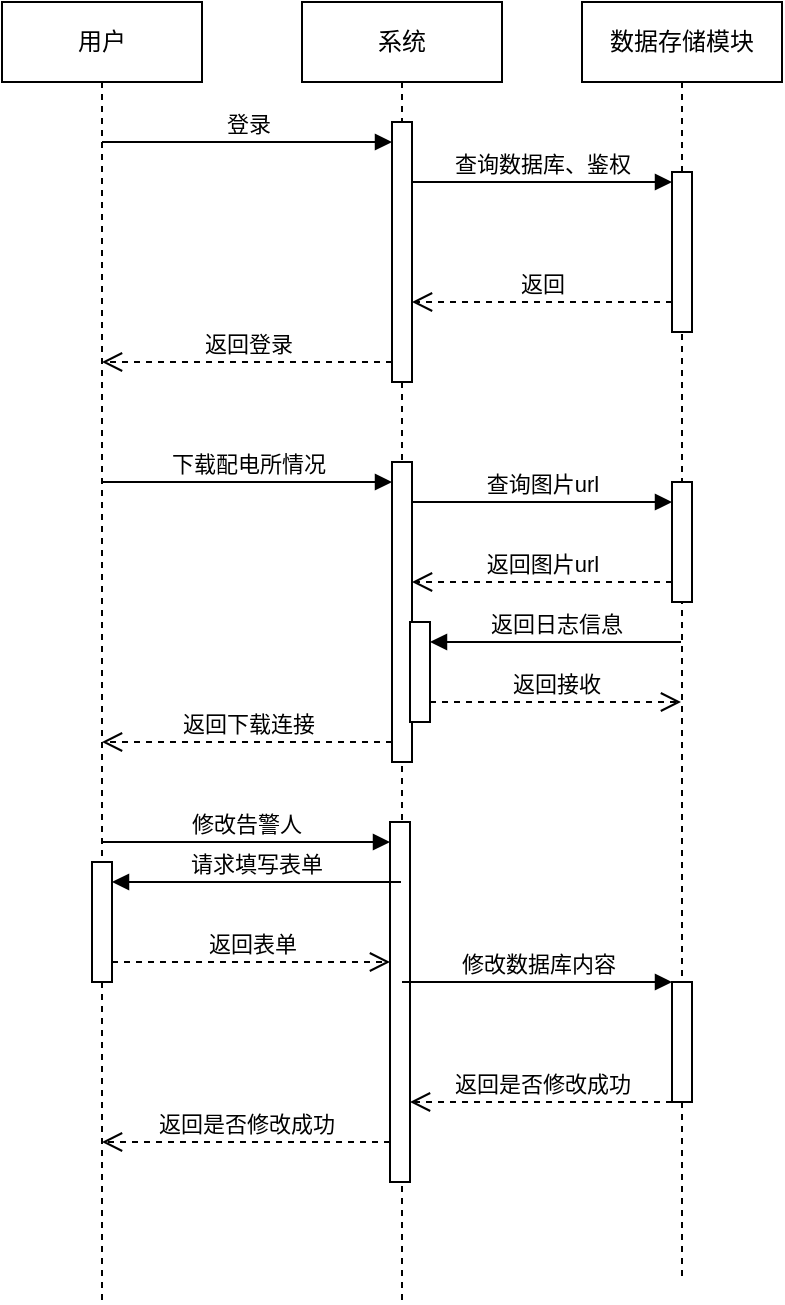 <mxfile version="21.0.6" type="github">
  <diagram name="第 1 页" id="GbeAPPTH8N0psqSGH3Lb">
    <mxGraphModel dx="1002" dy="573" grid="1" gridSize="10" guides="1" tooltips="1" connect="1" arrows="1" fold="1" page="1" pageScale="1" pageWidth="827" pageHeight="1169" math="0" shadow="0">
      <root>
        <mxCell id="0" />
        <mxCell id="1" parent="0" />
        <mxCell id="DcM5iLWy5LF_-Y-xgWSp-1" value="用户" style="shape=umlLifeline;perimeter=lifelinePerimeter;whiteSpace=wrap;html=1;container=1;dropTarget=0;collapsible=0;recursiveResize=0;outlineConnect=0;portConstraint=eastwest;newEdgeStyle={&quot;edgeStyle&quot;:&quot;elbowEdgeStyle&quot;,&quot;elbow&quot;:&quot;vertical&quot;,&quot;curved&quot;:0,&quot;rounded&quot;:0};" parent="1" vertex="1">
          <mxGeometry x="170" y="110" width="100" height="650" as="geometry" />
        </mxCell>
        <mxCell id="BpoWaGnyZr-J18lRB5yT-1" value="" style="html=1;points=[];perimeter=orthogonalPerimeter;outlineConnect=0;targetShapes=umlLifeline;portConstraint=eastwest;newEdgeStyle={&quot;edgeStyle&quot;:&quot;elbowEdgeStyle&quot;,&quot;elbow&quot;:&quot;vertical&quot;,&quot;curved&quot;:0,&quot;rounded&quot;:0};" vertex="1" parent="DcM5iLWy5LF_-Y-xgWSp-1">
          <mxGeometry x="45" y="430" width="10" height="60" as="geometry" />
        </mxCell>
        <mxCell id="DcM5iLWy5LF_-Y-xgWSp-2" value="系统" style="shape=umlLifeline;perimeter=lifelinePerimeter;whiteSpace=wrap;html=1;container=1;dropTarget=0;collapsible=0;recursiveResize=0;outlineConnect=0;portConstraint=eastwest;newEdgeStyle={&quot;edgeStyle&quot;:&quot;elbowEdgeStyle&quot;,&quot;elbow&quot;:&quot;vertical&quot;,&quot;curved&quot;:0,&quot;rounded&quot;:0};" parent="1" vertex="1">
          <mxGeometry x="320" y="110" width="100" height="650" as="geometry" />
        </mxCell>
        <mxCell id="DcM5iLWy5LF_-Y-xgWSp-5" value="" style="html=1;points=[];perimeter=orthogonalPerimeter;outlineConnect=0;targetShapes=umlLifeline;portConstraint=eastwest;newEdgeStyle={&quot;edgeStyle&quot;:&quot;elbowEdgeStyle&quot;,&quot;elbow&quot;:&quot;vertical&quot;,&quot;curved&quot;:0,&quot;rounded&quot;:0};" parent="DcM5iLWy5LF_-Y-xgWSp-2" vertex="1">
          <mxGeometry x="45" y="60" width="10" height="130" as="geometry" />
        </mxCell>
        <mxCell id="DcM5iLWy5LF_-Y-xgWSp-11" value="" style="html=1;points=[];perimeter=orthogonalPerimeter;outlineConnect=0;targetShapes=umlLifeline;portConstraint=eastwest;newEdgeStyle={&quot;edgeStyle&quot;:&quot;elbowEdgeStyle&quot;,&quot;elbow&quot;:&quot;vertical&quot;,&quot;curved&quot;:0,&quot;rounded&quot;:0};" parent="DcM5iLWy5LF_-Y-xgWSp-2" vertex="1">
          <mxGeometry x="45" y="230" width="10" height="150" as="geometry" />
        </mxCell>
        <mxCell id="DcM5iLWy5LF_-Y-xgWSp-17" value="" style="html=1;points=[];perimeter=orthogonalPerimeter;outlineConnect=0;targetShapes=umlLifeline;portConstraint=eastwest;newEdgeStyle={&quot;edgeStyle&quot;:&quot;elbowEdgeStyle&quot;,&quot;elbow&quot;:&quot;vertical&quot;,&quot;curved&quot;:0,&quot;rounded&quot;:0};" parent="DcM5iLWy5LF_-Y-xgWSp-2" vertex="1">
          <mxGeometry x="54" y="310" width="10" height="50" as="geometry" />
        </mxCell>
        <mxCell id="DcM5iLWy5LF_-Y-xgWSp-20" value="" style="html=1;points=[];perimeter=orthogonalPerimeter;outlineConnect=0;targetShapes=umlLifeline;portConstraint=eastwest;newEdgeStyle={&quot;edgeStyle&quot;:&quot;elbowEdgeStyle&quot;,&quot;elbow&quot;:&quot;vertical&quot;,&quot;curved&quot;:0,&quot;rounded&quot;:0};" parent="DcM5iLWy5LF_-Y-xgWSp-2" vertex="1">
          <mxGeometry x="44" y="410" width="10" height="180" as="geometry" />
        </mxCell>
        <mxCell id="DcM5iLWy5LF_-Y-xgWSp-4" value="数据存储模块" style="shape=umlLifeline;perimeter=lifelinePerimeter;whiteSpace=wrap;html=1;container=1;dropTarget=0;collapsible=0;recursiveResize=0;outlineConnect=0;portConstraint=eastwest;newEdgeStyle={&quot;edgeStyle&quot;:&quot;elbowEdgeStyle&quot;,&quot;elbow&quot;:&quot;vertical&quot;,&quot;curved&quot;:0,&quot;rounded&quot;:0};" parent="1" vertex="1">
          <mxGeometry x="460" y="110" width="100" height="640" as="geometry" />
        </mxCell>
        <mxCell id="DcM5iLWy5LF_-Y-xgWSp-8" value="" style="html=1;points=[];perimeter=orthogonalPerimeter;outlineConnect=0;targetShapes=umlLifeline;portConstraint=eastwest;newEdgeStyle={&quot;edgeStyle&quot;:&quot;elbowEdgeStyle&quot;,&quot;elbow&quot;:&quot;vertical&quot;,&quot;curved&quot;:0,&quot;rounded&quot;:0};" parent="DcM5iLWy5LF_-Y-xgWSp-4" vertex="1">
          <mxGeometry x="45" y="85" width="10" height="80" as="geometry" />
        </mxCell>
        <mxCell id="DcM5iLWy5LF_-Y-xgWSp-14" value="" style="html=1;points=[];perimeter=orthogonalPerimeter;outlineConnect=0;targetShapes=umlLifeline;portConstraint=eastwest;newEdgeStyle={&quot;edgeStyle&quot;:&quot;elbowEdgeStyle&quot;,&quot;elbow&quot;:&quot;vertical&quot;,&quot;curved&quot;:0,&quot;rounded&quot;:0};" parent="DcM5iLWy5LF_-Y-xgWSp-4" vertex="1">
          <mxGeometry x="45" y="240" width="10" height="60" as="geometry" />
        </mxCell>
        <mxCell id="DcM5iLWy5LF_-Y-xgWSp-25" value="" style="html=1;points=[];perimeter=orthogonalPerimeter;outlineConnect=0;targetShapes=umlLifeline;portConstraint=eastwest;newEdgeStyle={&quot;edgeStyle&quot;:&quot;elbowEdgeStyle&quot;,&quot;elbow&quot;:&quot;vertical&quot;,&quot;curved&quot;:0,&quot;rounded&quot;:0};" parent="DcM5iLWy5LF_-Y-xgWSp-4" vertex="1">
          <mxGeometry x="45" y="490" width="10" height="60" as="geometry" />
        </mxCell>
        <mxCell id="DcM5iLWy5LF_-Y-xgWSp-6" value="登录" style="html=1;verticalAlign=bottom;endArrow=block;edgeStyle=elbowEdgeStyle;elbow=vertical;curved=0;rounded=0;" parent="1" source="DcM5iLWy5LF_-Y-xgWSp-1" target="DcM5iLWy5LF_-Y-xgWSp-5" edge="1">
          <mxGeometry relative="1" as="geometry">
            <mxPoint x="250" y="200" as="sourcePoint" />
            <Array as="points">
              <mxPoint x="320" y="180" />
            </Array>
          </mxGeometry>
        </mxCell>
        <mxCell id="DcM5iLWy5LF_-Y-xgWSp-7" value="返回登录" style="html=1;verticalAlign=bottom;endArrow=open;dashed=1;endSize=8;edgeStyle=elbowEdgeStyle;elbow=vertical;curved=0;rounded=0;" parent="1" source="DcM5iLWy5LF_-Y-xgWSp-5" target="DcM5iLWy5LF_-Y-xgWSp-1" edge="1">
          <mxGeometry relative="1" as="geometry">
            <mxPoint x="250" y="275" as="targetPoint" />
            <Array as="points">
              <mxPoint x="310" y="290" />
            </Array>
          </mxGeometry>
        </mxCell>
        <mxCell id="DcM5iLWy5LF_-Y-xgWSp-9" value="查询数据库、鉴权" style="html=1;verticalAlign=bottom;endArrow=block;edgeStyle=elbowEdgeStyle;elbow=vertical;curved=0;rounded=0;" parent="1" source="DcM5iLWy5LF_-Y-xgWSp-5" target="DcM5iLWy5LF_-Y-xgWSp-8" edge="1">
          <mxGeometry relative="1" as="geometry">
            <mxPoint x="390" y="210" as="sourcePoint" />
            <Array as="points">
              <mxPoint x="440" y="200" />
            </Array>
          </mxGeometry>
        </mxCell>
        <mxCell id="DcM5iLWy5LF_-Y-xgWSp-10" value="返回" style="html=1;verticalAlign=bottom;endArrow=open;dashed=1;endSize=8;edgeStyle=elbowEdgeStyle;elbow=vertical;curved=0;rounded=0;" parent="1" source="DcM5iLWy5LF_-Y-xgWSp-8" target="DcM5iLWy5LF_-Y-xgWSp-5" edge="1">
          <mxGeometry relative="1" as="geometry">
            <mxPoint x="390" y="285" as="targetPoint" />
            <Array as="points">
              <mxPoint x="440" y="260" />
            </Array>
          </mxGeometry>
        </mxCell>
        <mxCell id="DcM5iLWy5LF_-Y-xgWSp-12" value="下载配电所情况" style="html=1;verticalAlign=bottom;endArrow=block;edgeStyle=elbowEdgeStyle;elbow=vertical;curved=0;rounded=0;" parent="1" source="DcM5iLWy5LF_-Y-xgWSp-1" target="DcM5iLWy5LF_-Y-xgWSp-11" edge="1">
          <mxGeometry x="0.003" relative="1" as="geometry">
            <mxPoint x="274.5" y="380" as="sourcePoint" />
            <Array as="points">
              <mxPoint x="310" y="350" />
            </Array>
            <mxPoint as="offset" />
          </mxGeometry>
        </mxCell>
        <mxCell id="DcM5iLWy5LF_-Y-xgWSp-13" value="返回下载连接" style="html=1;verticalAlign=bottom;endArrow=open;dashed=1;endSize=8;edgeStyle=elbowEdgeStyle;elbow=vertical;curved=0;rounded=0;" parent="1" source="DcM5iLWy5LF_-Y-xgWSp-11" target="DcM5iLWy5LF_-Y-xgWSp-1" edge="1">
          <mxGeometry x="0.003" relative="1" as="geometry">
            <mxPoint x="295" y="415" as="targetPoint" />
            <Array as="points">
              <mxPoint x="300" y="480" />
            </Array>
            <mxPoint as="offset" />
          </mxGeometry>
        </mxCell>
        <mxCell id="DcM5iLWy5LF_-Y-xgWSp-15" value="查询图片url" style="html=1;verticalAlign=bottom;endArrow=block;edgeStyle=elbowEdgeStyle;elbow=vertical;curved=0;rounded=0;" parent="1" source="DcM5iLWy5LF_-Y-xgWSp-11" target="DcM5iLWy5LF_-Y-xgWSp-14" edge="1">
          <mxGeometry relative="1" as="geometry">
            <mxPoint x="410" y="340" as="sourcePoint" />
            <Array as="points">
              <mxPoint x="440" y="360" />
            </Array>
          </mxGeometry>
        </mxCell>
        <mxCell id="DcM5iLWy5LF_-Y-xgWSp-16" value="返回图片url" style="html=1;verticalAlign=bottom;endArrow=open;dashed=1;endSize=8;edgeStyle=elbowEdgeStyle;elbow=vertical;curved=0;rounded=0;" parent="1" source="DcM5iLWy5LF_-Y-xgWSp-14" target="DcM5iLWy5LF_-Y-xgWSp-11" edge="1">
          <mxGeometry relative="1" as="geometry">
            <mxPoint x="410" y="415" as="targetPoint" />
            <Array as="points">
              <mxPoint x="440" y="400" />
            </Array>
          </mxGeometry>
        </mxCell>
        <mxCell id="DcM5iLWy5LF_-Y-xgWSp-18" value="返回日志信息" style="html=1;verticalAlign=bottom;endArrow=block;edgeStyle=elbowEdgeStyle;elbow=vertical;curved=0;rounded=0;" parent="1" source="DcM5iLWy5LF_-Y-xgWSp-4" target="DcM5iLWy5LF_-Y-xgWSp-17" edge="1">
          <mxGeometry relative="1" as="geometry">
            <mxPoint x="454" y="420" as="sourcePoint" />
            <Array as="points">
              <mxPoint x="430" y="430" />
            </Array>
          </mxGeometry>
        </mxCell>
        <mxCell id="DcM5iLWy5LF_-Y-xgWSp-19" value="返回接收" style="html=1;verticalAlign=bottom;endArrow=open;dashed=1;endSize=8;edgeStyle=elbowEdgeStyle;elbow=vertical;curved=0;rounded=0;" parent="1" source="DcM5iLWy5LF_-Y-xgWSp-17" target="DcM5iLWy5LF_-Y-xgWSp-4" edge="1">
          <mxGeometry relative="1" as="geometry">
            <mxPoint x="454" y="495" as="targetPoint" />
            <Array as="points">
              <mxPoint x="430" y="460" />
            </Array>
          </mxGeometry>
        </mxCell>
        <mxCell id="DcM5iLWy5LF_-Y-xgWSp-21" value="修改告警人" style="html=1;verticalAlign=bottom;endArrow=block;edgeStyle=elbowEdgeStyle;elbow=vertical;curved=0;rounded=0;" parent="1" source="DcM5iLWy5LF_-Y-xgWSp-1" target="DcM5iLWy5LF_-Y-xgWSp-20" edge="1">
          <mxGeometry relative="1" as="geometry">
            <mxPoint x="263.5" y="530" as="sourcePoint" />
            <Array as="points">
              <mxPoint x="317" y="530" />
            </Array>
          </mxGeometry>
        </mxCell>
        <mxCell id="DcM5iLWy5LF_-Y-xgWSp-22" value="返回是否修改成功" style="html=1;verticalAlign=bottom;endArrow=open;dashed=1;endSize=8;edgeStyle=elbowEdgeStyle;elbow=vertical;curved=0;rounded=0;" parent="1" source="DcM5iLWy5LF_-Y-xgWSp-20" target="DcM5iLWy5LF_-Y-xgWSp-1" edge="1">
          <mxGeometry relative="1" as="geometry">
            <mxPoint x="294" y="595" as="targetPoint" />
            <Array as="points">
              <mxPoint x="320" y="680" />
            </Array>
          </mxGeometry>
        </mxCell>
        <mxCell id="DcM5iLWy5LF_-Y-xgWSp-26" value="修改数据库内容" style="html=1;verticalAlign=bottom;endArrow=block;edgeStyle=elbowEdgeStyle;elbow=vertical;curved=0;rounded=0;" parent="1" target="DcM5iLWy5LF_-Y-xgWSp-25" edge="1">
          <mxGeometry relative="1" as="geometry">
            <mxPoint x="370" y="600" as="sourcePoint" />
            <Array as="points">
              <mxPoint x="450" y="600" />
            </Array>
          </mxGeometry>
        </mxCell>
        <mxCell id="DcM5iLWy5LF_-Y-xgWSp-27" value="返回是否修改成功" style="html=1;verticalAlign=bottom;endArrow=open;dashed=1;endSize=8;edgeStyle=elbowEdgeStyle;elbow=vertical;curved=0;rounded=0;" parent="1" source="DcM5iLWy5LF_-Y-xgWSp-25" target="DcM5iLWy5LF_-Y-xgWSp-20" edge="1">
          <mxGeometry relative="1" as="geometry">
            <mxPoint x="435" y="660" as="targetPoint" />
            <Array as="points">
              <mxPoint x="430" y="660" />
            </Array>
          </mxGeometry>
        </mxCell>
        <mxCell id="BpoWaGnyZr-J18lRB5yT-2" value="请求填写表单" style="html=1;verticalAlign=bottom;endArrow=block;edgeStyle=elbowEdgeStyle;elbow=vertical;curved=0;rounded=0;" edge="1" target="BpoWaGnyZr-J18lRB5yT-1" parent="1" source="DcM5iLWy5LF_-Y-xgWSp-2">
          <mxGeometry relative="1" as="geometry">
            <mxPoint x="870" y="585" as="sourcePoint" />
            <Array as="points">
              <mxPoint x="280" y="550" />
            </Array>
          </mxGeometry>
        </mxCell>
        <mxCell id="BpoWaGnyZr-J18lRB5yT-3" value="返回表单" style="html=1;verticalAlign=bottom;endArrow=open;dashed=1;endSize=8;edgeStyle=elbowEdgeStyle;elbow=vertical;curved=0;rounded=0;" edge="1" source="BpoWaGnyZr-J18lRB5yT-1" parent="1" target="DcM5iLWy5LF_-Y-xgWSp-20">
          <mxGeometry relative="1" as="geometry">
            <mxPoint x="870" y="660" as="targetPoint" />
            <Array as="points">
              <mxPoint x="300" y="590" />
            </Array>
          </mxGeometry>
        </mxCell>
      </root>
    </mxGraphModel>
  </diagram>
</mxfile>
